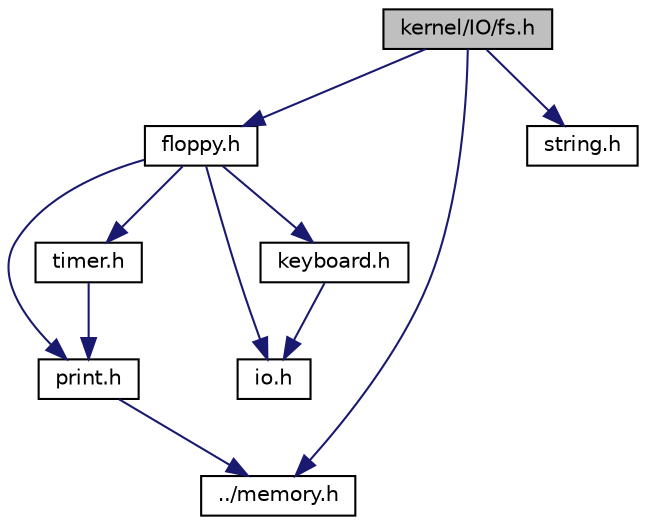 digraph "kernel/IO/fs.h"
{
  edge [fontname="Helvetica",fontsize="10",labelfontname="Helvetica",labelfontsize="10"];
  node [fontname="Helvetica",fontsize="10",shape=record];
  Node1 [label="kernel/IO/fs.h",height=0.2,width=0.4,color="black", fillcolor="grey75", style="filled", fontcolor="black"];
  Node1 -> Node2 [color="midnightblue",fontsize="10",style="solid",fontname="Helvetica"];
  Node2 [label="floppy.h",height=0.2,width=0.4,color="black", fillcolor="white", style="filled",URL="$floppy_8h_source.html"];
  Node2 -> Node3 [color="midnightblue",fontsize="10",style="solid",fontname="Helvetica"];
  Node3 [label="print.h",height=0.2,width=0.4,color="black", fillcolor="white", style="filled",URL="$print_8h_source.html"];
  Node3 -> Node4 [color="midnightblue",fontsize="10",style="solid",fontname="Helvetica"];
  Node4 [label="../memory.h",height=0.2,width=0.4,color="black", fillcolor="white", style="filled",URL="$memory_8h_source.html"];
  Node2 -> Node5 [color="midnightblue",fontsize="10",style="solid",fontname="Helvetica"];
  Node5 [label="io.h",height=0.2,width=0.4,color="black", fillcolor="white", style="filled",URL="$io_8h_source.html"];
  Node2 -> Node6 [color="midnightblue",fontsize="10",style="solid",fontname="Helvetica"];
  Node6 [label="timer.h",height=0.2,width=0.4,color="black", fillcolor="white", style="filled",URL="$timer_8h_source.html"];
  Node6 -> Node3 [color="midnightblue",fontsize="10",style="solid",fontname="Helvetica"];
  Node2 -> Node7 [color="midnightblue",fontsize="10",style="solid",fontname="Helvetica"];
  Node7 [label="keyboard.h",height=0.2,width=0.4,color="black", fillcolor="white", style="filled",URL="$keyboard_8h_source.html"];
  Node7 -> Node5 [color="midnightblue",fontsize="10",style="solid",fontname="Helvetica"];
  Node1 -> Node8 [color="midnightblue",fontsize="10",style="solid",fontname="Helvetica"];
  Node8 [label="string.h",height=0.2,width=0.4,color="black", fillcolor="white", style="filled",URL="$string_8h_source.html"];
  Node1 -> Node4 [color="midnightblue",fontsize="10",style="solid",fontname="Helvetica"];
}
